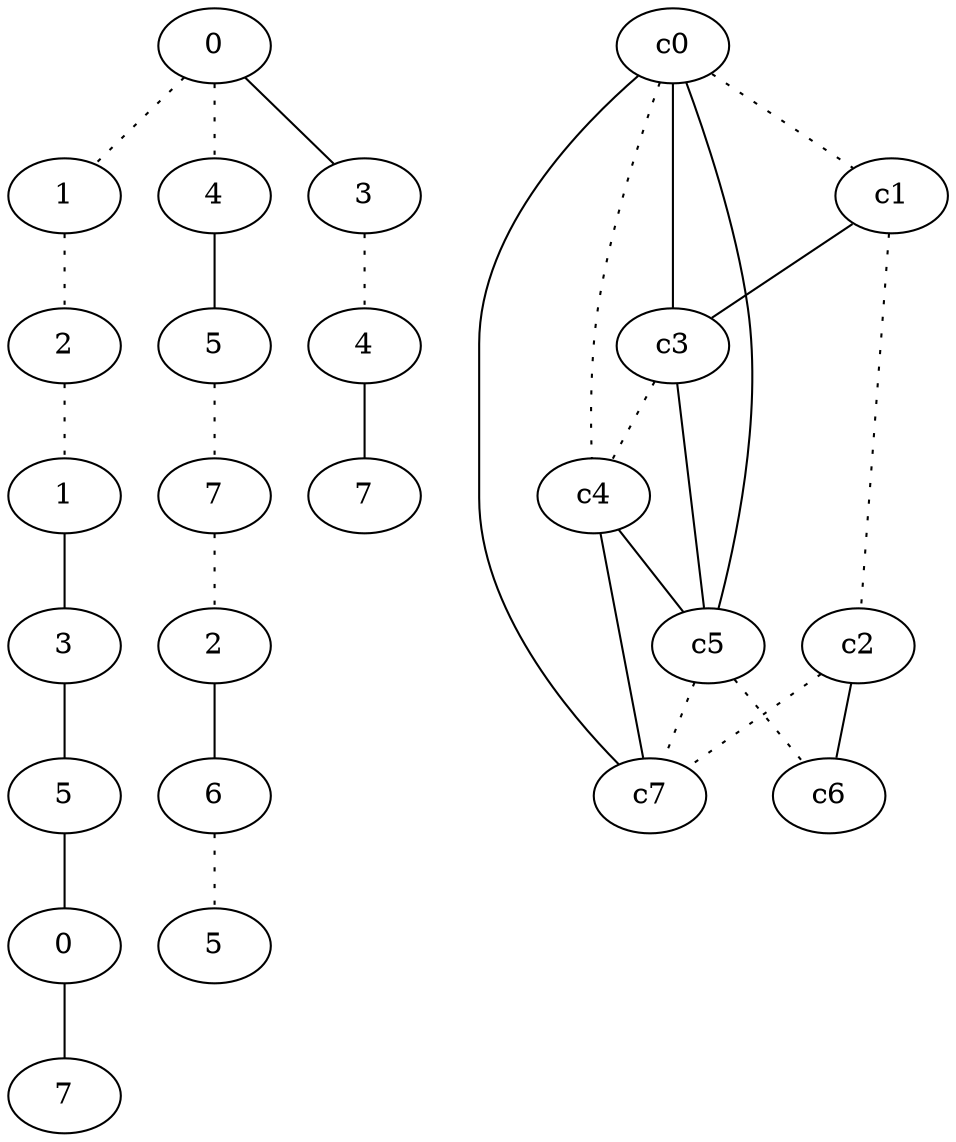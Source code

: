 graph {
a0[label=0];
a1[label=1];
a2[label=2];
a3[label=1];
a4[label=3];
a5[label=5];
a6[label=0];
a7[label=7];
a8[label=4];
a9[label=5];
a10[label=7];
a11[label=2];
a12[label=6];
a13[label=5];
a14[label=3];
a15[label=4];
a16[label=7];
a0 -- a1 [style=dotted];
a0 -- a8 [style=dotted];
a0 -- a14;
a1 -- a2 [style=dotted];
a2 -- a3 [style=dotted];
a3 -- a4;
a4 -- a5;
a5 -- a6;
a6 -- a7;
a8 -- a9;
a9 -- a10 [style=dotted];
a10 -- a11 [style=dotted];
a11 -- a12;
a12 -- a13 [style=dotted];
a14 -- a15 [style=dotted];
a15 -- a16;
c0 -- c1 [style=dotted];
c0 -- c3;
c0 -- c4 [style=dotted];
c0 -- c5;
c0 -- c7;
c1 -- c2 [style=dotted];
c1 -- c3;
c2 -- c6;
c2 -- c7 [style=dotted];
c3 -- c4 [style=dotted];
c3 -- c5;
c4 -- c5;
c4 -- c7;
c5 -- c6 [style=dotted];
c5 -- c7 [style=dotted];
}
